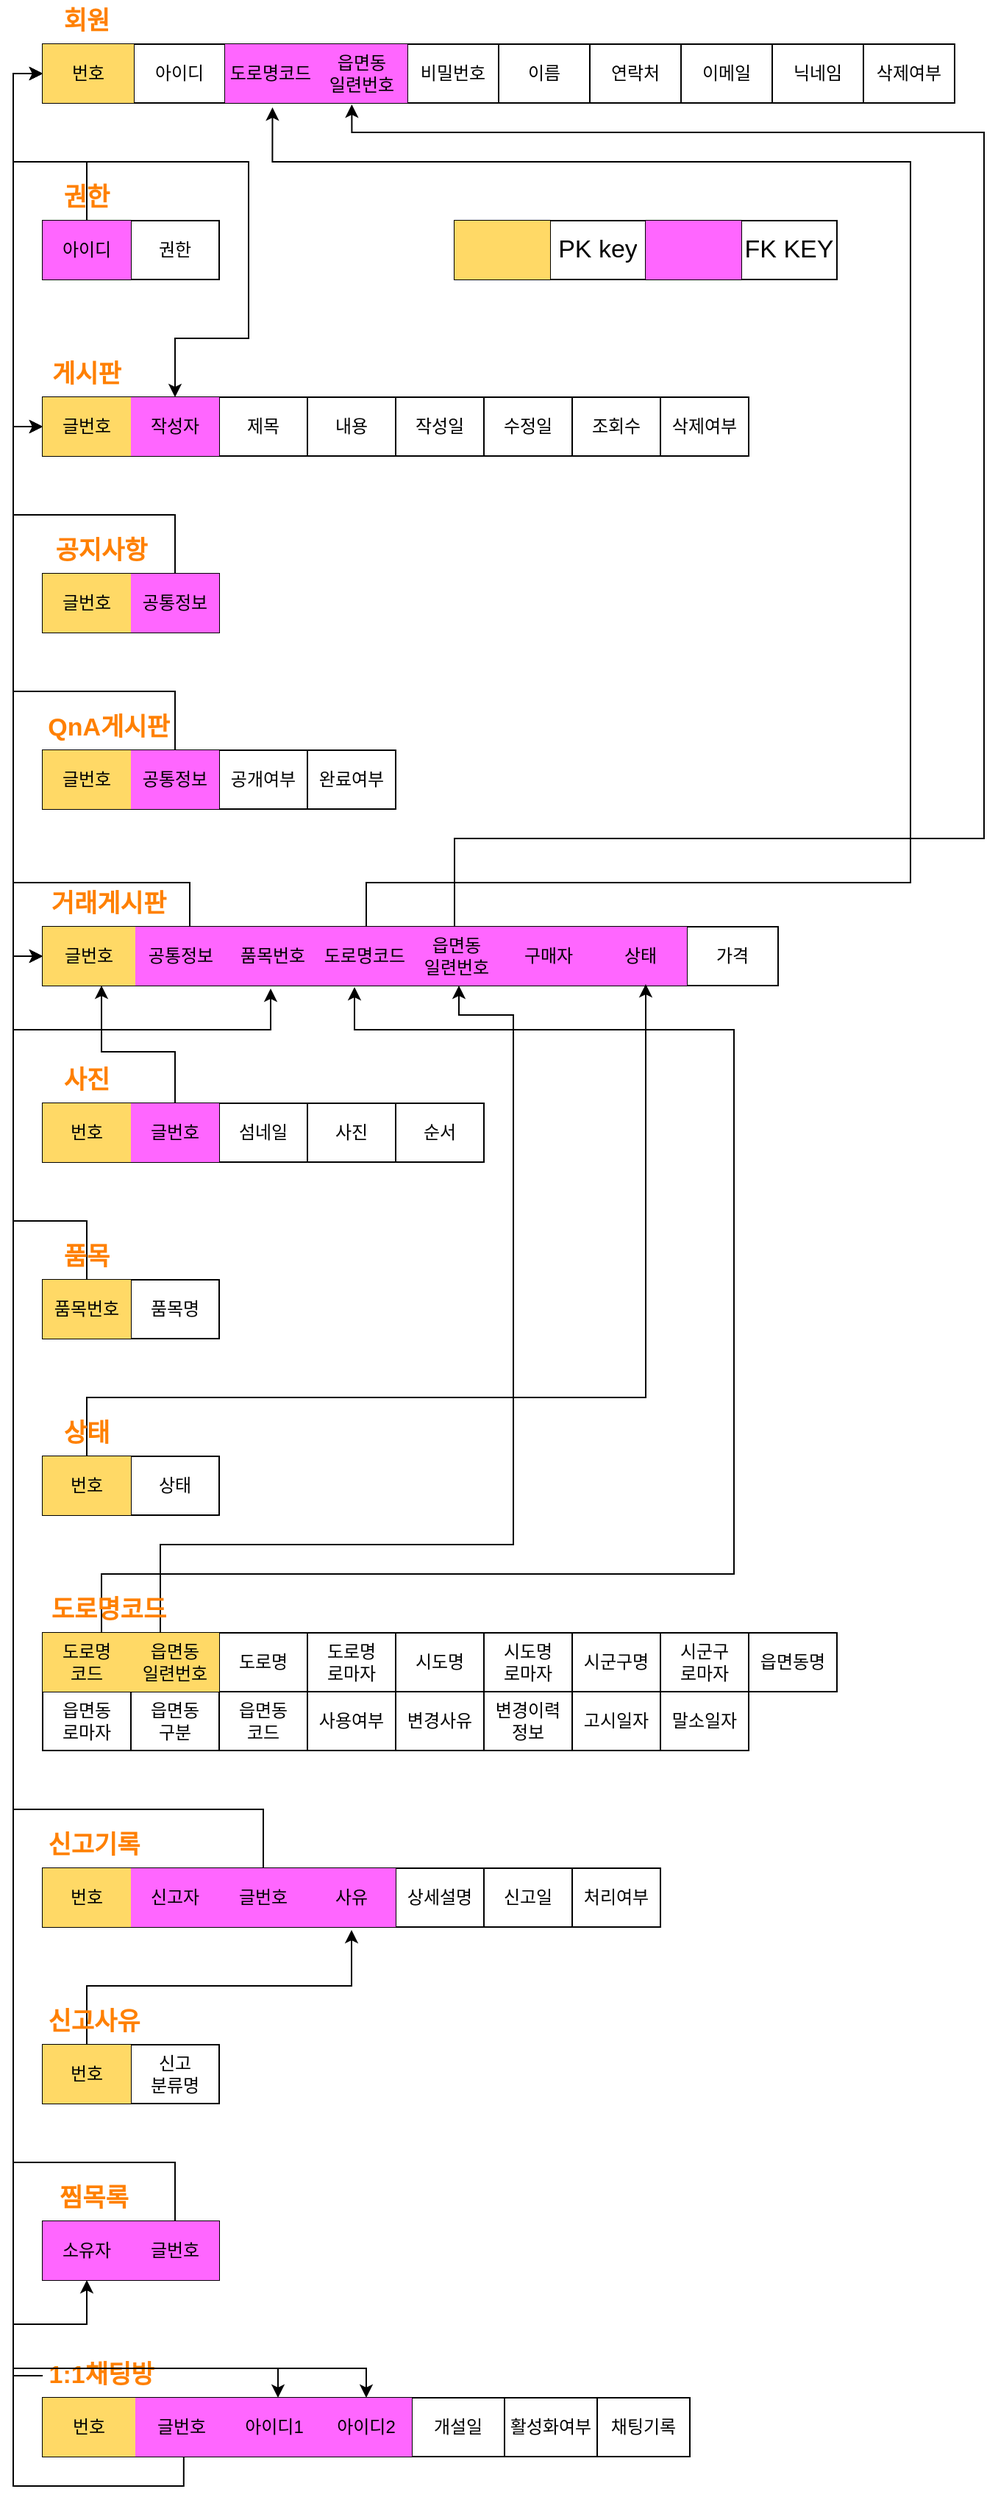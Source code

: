 <mxfile version="20.7.4" type="device"><diagram id="8NlY6VOjqMa86hX_8LT7" name="페이지-1"><mxGraphModel dx="881" dy="828" grid="1" gridSize="10" guides="1" tooltips="1" connect="1" arrows="1" fold="1" page="1" pageScale="1" pageWidth="827" pageHeight="583" math="0" shadow="0"><root><mxCell id="0"/><mxCell id="1" parent="0"/><mxCell id="DqOY3VDPWxFDm9bNqZno-1" value="" style="shape=table;startSize=0;container=1;collapsible=0;childLayout=tableLayout;" vertex="1" parent="1"><mxGeometry x="80" y="40" width="620" height="40" as="geometry"/></mxCell><mxCell id="DqOY3VDPWxFDm9bNqZno-2" value="" style="shape=tableRow;horizontal=0;startSize=0;swimlaneHead=0;swimlaneBody=0;top=0;left=0;bottom=0;right=0;collapsible=0;dropTarget=0;fillColor=none;points=[[0,0.5],[1,0.5]];portConstraint=eastwest;" vertex="1" parent="DqOY3VDPWxFDm9bNqZno-1"><mxGeometry width="620" height="40" as="geometry"/></mxCell><mxCell id="DqOY3VDPWxFDm9bNqZno-3" value="번호" style="shape=partialRectangle;html=1;whiteSpace=wrap;connectable=0;overflow=hidden;fillColor=#FFD966;top=0;left=0;bottom=0;right=0;pointerEvents=1;" vertex="1" parent="DqOY3VDPWxFDm9bNqZno-2"><mxGeometry width="62" height="40" as="geometry"><mxRectangle width="62" height="40" as="alternateBounds"/></mxGeometry></mxCell><mxCell id="DqOY3VDPWxFDm9bNqZno-4" value="아이디" style="shape=partialRectangle;html=1;whiteSpace=wrap;connectable=0;overflow=hidden;fillColor=none;top=0;left=0;bottom=0;right=0;pointerEvents=1;" vertex="1" parent="DqOY3VDPWxFDm9bNqZno-2"><mxGeometry x="62" width="62" height="40" as="geometry"><mxRectangle width="62" height="40" as="alternateBounds"/></mxGeometry></mxCell><mxCell id="DqOY3VDPWxFDm9bNqZno-5" value="도로명코드" style="shape=partialRectangle;html=1;whiteSpace=wrap;connectable=0;overflow=hidden;fillColor=#FF66FF;top=0;left=0;bottom=0;right=0;pointerEvents=1;" vertex="1" parent="DqOY3VDPWxFDm9bNqZno-2"><mxGeometry x="124" width="62" height="40" as="geometry"><mxRectangle width="62" height="40" as="alternateBounds"/></mxGeometry></mxCell><mxCell id="DqOY3VDPWxFDm9bNqZno-6" value="읍면동&lt;br&gt;일련번호" style="shape=partialRectangle;html=1;whiteSpace=wrap;connectable=0;overflow=hidden;fillColor=#FF66FF;top=0;left=0;bottom=0;right=0;pointerEvents=1;" vertex="1" parent="DqOY3VDPWxFDm9bNqZno-2"><mxGeometry x="186" width="62" height="40" as="geometry"><mxRectangle width="62" height="40" as="alternateBounds"/></mxGeometry></mxCell><mxCell id="DqOY3VDPWxFDm9bNqZno-7" value="비밀번호" style="shape=partialRectangle;html=1;whiteSpace=wrap;connectable=0;overflow=hidden;fillColor=none;top=0;left=0;bottom=0;right=0;pointerEvents=1;" vertex="1" parent="DqOY3VDPWxFDm9bNqZno-2"><mxGeometry x="248" width="62" height="40" as="geometry"><mxRectangle width="62" height="40" as="alternateBounds"/></mxGeometry></mxCell><mxCell id="DqOY3VDPWxFDm9bNqZno-8" value="이름" style="shape=partialRectangle;html=1;whiteSpace=wrap;connectable=0;overflow=hidden;fillColor=none;top=0;left=0;bottom=0;right=0;pointerEvents=1;" vertex="1" parent="DqOY3VDPWxFDm9bNqZno-2"><mxGeometry x="310" width="62" height="40" as="geometry"><mxRectangle width="62" height="40" as="alternateBounds"/></mxGeometry></mxCell><mxCell id="DqOY3VDPWxFDm9bNqZno-9" value="연락처" style="shape=partialRectangle;html=1;whiteSpace=wrap;connectable=0;overflow=hidden;fillColor=none;top=0;left=0;bottom=0;right=0;pointerEvents=1;" vertex="1" parent="DqOY3VDPWxFDm9bNqZno-2"><mxGeometry x="372" width="62" height="40" as="geometry"><mxRectangle width="62" height="40" as="alternateBounds"/></mxGeometry></mxCell><mxCell id="DqOY3VDPWxFDm9bNqZno-10" value="이메일" style="shape=partialRectangle;html=1;whiteSpace=wrap;connectable=0;overflow=hidden;fillColor=none;top=0;left=0;bottom=0;right=0;pointerEvents=1;" vertex="1" parent="DqOY3VDPWxFDm9bNqZno-2"><mxGeometry x="434" width="62" height="40" as="geometry"><mxRectangle width="62" height="40" as="alternateBounds"/></mxGeometry></mxCell><mxCell id="DqOY3VDPWxFDm9bNqZno-11" value="닉네임" style="shape=partialRectangle;html=1;whiteSpace=wrap;connectable=0;overflow=hidden;fillColor=none;top=0;left=0;bottom=0;right=0;pointerEvents=1;" vertex="1" parent="DqOY3VDPWxFDm9bNqZno-2"><mxGeometry x="496" width="62" height="40" as="geometry"><mxRectangle width="62" height="40" as="alternateBounds"/></mxGeometry></mxCell><mxCell id="DqOY3VDPWxFDm9bNqZno-12" value="삭제여부" style="shape=partialRectangle;html=1;whiteSpace=wrap;connectable=0;overflow=hidden;fillColor=none;top=0;left=0;bottom=0;right=0;pointerEvents=1;" vertex="1" parent="DqOY3VDPWxFDm9bNqZno-2"><mxGeometry x="558" width="62" height="40" as="geometry"><mxRectangle width="62" height="40" as="alternateBounds"/></mxGeometry></mxCell><mxCell id="DqOY3VDPWxFDm9bNqZno-125" style="edgeStyle=orthogonalEdgeStyle;rounded=0;orthogonalLoop=1;jettySize=auto;html=1;" edge="1" parent="1" source="DqOY3VDPWxFDm9bNqZno-13" target="DqOY3VDPWxFDm9bNqZno-2"><mxGeometry relative="1" as="geometry"><Array as="points"><mxPoint x="110" y="120"/><mxPoint x="60" y="120"/><mxPoint x="60" y="60"/></Array></mxGeometry></mxCell><mxCell id="DqOY3VDPWxFDm9bNqZno-13" value="" style="shape=table;startSize=0;container=1;collapsible=0;childLayout=tableLayout;" vertex="1" parent="1"><mxGeometry x="80" y="160" width="120" height="40" as="geometry"/></mxCell><mxCell id="DqOY3VDPWxFDm9bNqZno-14" value="" style="shape=tableRow;horizontal=0;startSize=0;swimlaneHead=0;swimlaneBody=0;top=0;left=0;bottom=0;right=0;collapsible=0;dropTarget=0;fillColor=none;points=[[0,0.5],[1,0.5]];portConstraint=eastwest;" vertex="1" parent="DqOY3VDPWxFDm9bNqZno-13"><mxGeometry width="120" height="40" as="geometry"/></mxCell><mxCell id="DqOY3VDPWxFDm9bNqZno-15" value="아이디" style="shape=partialRectangle;html=1;whiteSpace=wrap;connectable=0;overflow=hidden;fillColor=#FF66FF;top=0;left=0;bottom=0;right=0;pointerEvents=1;" vertex="1" parent="DqOY3VDPWxFDm9bNqZno-14"><mxGeometry width="60" height="40" as="geometry"><mxRectangle width="60" height="40" as="alternateBounds"/></mxGeometry></mxCell><mxCell id="DqOY3VDPWxFDm9bNqZno-16" value="권한" style="shape=partialRectangle;html=1;whiteSpace=wrap;connectable=0;overflow=hidden;fillColor=none;top=0;left=0;bottom=0;right=0;pointerEvents=1;" vertex="1" parent="DqOY3VDPWxFDm9bNqZno-14"><mxGeometry x="60" width="60" height="40" as="geometry"><mxRectangle width="60" height="40" as="alternateBounds"/></mxGeometry></mxCell><mxCell id="DqOY3VDPWxFDm9bNqZno-134" style="edgeStyle=orthogonalEdgeStyle;rounded=0;orthogonalLoop=1;jettySize=auto;html=1;endArrow=none;endFill=0;startArrow=classic;startFill=1;" edge="1" parent="1" source="DqOY3VDPWxFDm9bNqZno-17"><mxGeometry relative="1" as="geometry"><mxPoint x="110" y="120" as="targetPoint"/><Array as="points"><mxPoint x="170" y="240"/><mxPoint x="220" y="240"/><mxPoint x="220" y="120"/></Array></mxGeometry></mxCell><mxCell id="DqOY3VDPWxFDm9bNqZno-17" value="" style="shape=table;startSize=0;container=1;collapsible=0;childLayout=tableLayout;" vertex="1" parent="1"><mxGeometry x="80" y="280" width="480" height="40" as="geometry"/></mxCell><mxCell id="DqOY3VDPWxFDm9bNqZno-18" value="" style="shape=tableRow;horizontal=0;startSize=0;swimlaneHead=0;swimlaneBody=0;top=0;left=0;bottom=0;right=0;collapsible=0;dropTarget=0;fillColor=none;points=[[0,0.5],[1,0.5]];portConstraint=eastwest;" vertex="1" parent="DqOY3VDPWxFDm9bNqZno-17"><mxGeometry width="480" height="40" as="geometry"/></mxCell><mxCell id="DqOY3VDPWxFDm9bNqZno-19" value="글번호" style="shape=partialRectangle;html=1;whiteSpace=wrap;connectable=0;overflow=hidden;fillColor=#FFD966;top=0;left=0;bottom=0;right=0;pointerEvents=1;" vertex="1" parent="DqOY3VDPWxFDm9bNqZno-18"><mxGeometry width="60" height="40" as="geometry"><mxRectangle width="60" height="40" as="alternateBounds"/></mxGeometry></mxCell><mxCell id="DqOY3VDPWxFDm9bNqZno-20" value="작성자" style="shape=partialRectangle;html=1;whiteSpace=wrap;connectable=0;overflow=hidden;fillColor=#FF66FF;top=0;left=0;bottom=0;right=0;pointerEvents=1;" vertex="1" parent="DqOY3VDPWxFDm9bNqZno-18"><mxGeometry x="60" width="60" height="40" as="geometry"><mxRectangle width="60" height="40" as="alternateBounds"/></mxGeometry></mxCell><mxCell id="DqOY3VDPWxFDm9bNqZno-21" value="제목" style="shape=partialRectangle;html=1;whiteSpace=wrap;connectable=0;overflow=hidden;fillColor=none;top=0;left=0;bottom=0;right=0;pointerEvents=1;" vertex="1" parent="DqOY3VDPWxFDm9bNqZno-18"><mxGeometry x="120" width="60" height="40" as="geometry"><mxRectangle width="60" height="40" as="alternateBounds"/></mxGeometry></mxCell><mxCell id="DqOY3VDPWxFDm9bNqZno-22" value="내용" style="shape=partialRectangle;html=1;whiteSpace=wrap;connectable=0;overflow=hidden;fillColor=none;top=0;left=0;bottom=0;right=0;pointerEvents=1;" vertex="1" parent="DqOY3VDPWxFDm9bNqZno-18"><mxGeometry x="180" width="60" height="40" as="geometry"><mxRectangle width="60" height="40" as="alternateBounds"/></mxGeometry></mxCell><mxCell id="DqOY3VDPWxFDm9bNqZno-23" value="작성일" style="shape=partialRectangle;html=1;whiteSpace=wrap;connectable=0;overflow=hidden;fillColor=none;top=0;left=0;bottom=0;right=0;pointerEvents=1;" vertex="1" parent="DqOY3VDPWxFDm9bNqZno-18"><mxGeometry x="240" width="60" height="40" as="geometry"><mxRectangle width="60" height="40" as="alternateBounds"/></mxGeometry></mxCell><mxCell id="DqOY3VDPWxFDm9bNqZno-24" value="수정일" style="shape=partialRectangle;html=1;whiteSpace=wrap;connectable=0;overflow=hidden;fillColor=none;top=0;left=0;bottom=0;right=0;pointerEvents=1;" vertex="1" parent="DqOY3VDPWxFDm9bNqZno-18"><mxGeometry x="300" width="60" height="40" as="geometry"><mxRectangle width="60" height="40" as="alternateBounds"/></mxGeometry></mxCell><mxCell id="DqOY3VDPWxFDm9bNqZno-25" value="조회수" style="shape=partialRectangle;html=1;whiteSpace=wrap;connectable=0;overflow=hidden;fillColor=none;top=0;left=0;bottom=0;right=0;pointerEvents=1;" vertex="1" parent="DqOY3VDPWxFDm9bNqZno-18"><mxGeometry x="360" width="60" height="40" as="geometry"><mxRectangle width="60" height="40" as="alternateBounds"/></mxGeometry></mxCell><mxCell id="DqOY3VDPWxFDm9bNqZno-26" value="삭제여부" style="shape=partialRectangle;html=1;whiteSpace=wrap;connectable=0;overflow=hidden;fillColor=none;top=0;left=0;bottom=0;right=0;pointerEvents=1;" vertex="1" parent="DqOY3VDPWxFDm9bNqZno-18"><mxGeometry x="420" width="60" height="40" as="geometry"><mxRectangle width="60" height="40" as="alternateBounds"/></mxGeometry></mxCell><mxCell id="DqOY3VDPWxFDm9bNqZno-133" style="edgeStyle=orthogonalEdgeStyle;rounded=0;orthogonalLoop=1;jettySize=auto;html=1;entryX=0;entryY=0.5;entryDx=0;entryDy=0;" edge="1" parent="1" source="DqOY3VDPWxFDm9bNqZno-27" target="DqOY3VDPWxFDm9bNqZno-18"><mxGeometry relative="1" as="geometry"><Array as="points"><mxPoint x="170" y="360"/><mxPoint x="60" y="360"/><mxPoint x="60" y="300"/></Array></mxGeometry></mxCell><mxCell id="DqOY3VDPWxFDm9bNqZno-27" value="" style="shape=table;startSize=0;container=1;collapsible=0;childLayout=tableLayout;" vertex="1" parent="1"><mxGeometry x="80" y="400" width="120" height="40" as="geometry"/></mxCell><mxCell id="DqOY3VDPWxFDm9bNqZno-28" value="" style="shape=tableRow;horizontal=0;startSize=0;swimlaneHead=0;swimlaneBody=0;top=0;left=0;bottom=0;right=0;collapsible=0;dropTarget=0;fillColor=none;points=[[0,0.5],[1,0.5]];portConstraint=eastwest;" vertex="1" parent="DqOY3VDPWxFDm9bNqZno-27"><mxGeometry width="120" height="40" as="geometry"/></mxCell><mxCell id="DqOY3VDPWxFDm9bNqZno-29" value="글번호" style="shape=partialRectangle;html=1;whiteSpace=wrap;connectable=0;overflow=hidden;fillColor=#FFD966;top=0;left=0;bottom=0;right=0;pointerEvents=1;" vertex="1" parent="DqOY3VDPWxFDm9bNqZno-28"><mxGeometry width="60" height="40" as="geometry"><mxRectangle width="60" height="40" as="alternateBounds"/></mxGeometry></mxCell><mxCell id="DqOY3VDPWxFDm9bNqZno-30" value="공통정보" style="shape=partialRectangle;html=1;whiteSpace=wrap;connectable=0;overflow=hidden;fillColor=#FF66FF;top=0;left=0;bottom=0;right=0;pointerEvents=1;strokeColor=#FF66FF;" vertex="1" parent="DqOY3VDPWxFDm9bNqZno-28"><mxGeometry x="60" width="60" height="40" as="geometry"><mxRectangle width="60" height="40" as="alternateBounds"/></mxGeometry></mxCell><mxCell id="DqOY3VDPWxFDm9bNqZno-131" style="edgeStyle=orthogonalEdgeStyle;rounded=0;orthogonalLoop=1;jettySize=auto;html=1;" edge="1" parent="1" source="DqOY3VDPWxFDm9bNqZno-31" target="DqOY3VDPWxFDm9bNqZno-18"><mxGeometry relative="1" as="geometry"><Array as="points"><mxPoint x="170" y="480"/><mxPoint x="60" y="480"/><mxPoint x="60" y="300"/></Array></mxGeometry></mxCell><mxCell id="DqOY3VDPWxFDm9bNqZno-31" value="" style="shape=table;startSize=0;container=1;collapsible=0;childLayout=tableLayout;" vertex="1" parent="1"><mxGeometry x="80" y="520" width="240" height="40" as="geometry"/></mxCell><mxCell id="DqOY3VDPWxFDm9bNqZno-32" value="" style="shape=tableRow;horizontal=0;startSize=0;swimlaneHead=0;swimlaneBody=0;top=0;left=0;bottom=0;right=0;collapsible=0;dropTarget=0;fillColor=none;points=[[0,0.5],[1,0.5]];portConstraint=eastwest;" vertex="1" parent="DqOY3VDPWxFDm9bNqZno-31"><mxGeometry width="240" height="40" as="geometry"/></mxCell><mxCell id="DqOY3VDPWxFDm9bNqZno-33" value="글번호" style="shape=partialRectangle;html=1;whiteSpace=wrap;connectable=0;overflow=hidden;fillColor=#FFD966;top=0;left=0;bottom=0;right=0;pointerEvents=1;" vertex="1" parent="DqOY3VDPWxFDm9bNqZno-32"><mxGeometry width="60" height="40" as="geometry"><mxRectangle width="60" height="40" as="alternateBounds"/></mxGeometry></mxCell><mxCell id="DqOY3VDPWxFDm9bNqZno-34" value="공통정보" style="shape=partialRectangle;html=1;whiteSpace=wrap;connectable=0;overflow=hidden;fillColor=#FF66FF;top=0;left=0;bottom=0;right=0;pointerEvents=1;" vertex="1" parent="DqOY3VDPWxFDm9bNqZno-32"><mxGeometry x="60" width="60" height="40" as="geometry"><mxRectangle width="60" height="40" as="alternateBounds"/></mxGeometry></mxCell><mxCell id="DqOY3VDPWxFDm9bNqZno-35" value="공개여부" style="shape=partialRectangle;html=1;whiteSpace=wrap;connectable=0;overflow=hidden;fillColor=none;top=0;left=0;bottom=0;right=0;pointerEvents=1;" vertex="1" parent="DqOY3VDPWxFDm9bNqZno-32"><mxGeometry x="120" width="60" height="40" as="geometry"><mxRectangle width="60" height="40" as="alternateBounds"/></mxGeometry></mxCell><mxCell id="DqOY3VDPWxFDm9bNqZno-36" value="완료여부" style="shape=partialRectangle;html=1;whiteSpace=wrap;connectable=0;overflow=hidden;fillColor=none;top=0;left=0;bottom=0;right=0;pointerEvents=1;" vertex="1" parent="DqOY3VDPWxFDm9bNqZno-32"><mxGeometry x="180" width="60" height="40" as="geometry"><mxRectangle width="60" height="40" as="alternateBounds"/></mxGeometry></mxCell><mxCell id="DqOY3VDPWxFDm9bNqZno-128" style="edgeStyle=orthogonalEdgeStyle;rounded=0;orthogonalLoop=1;jettySize=auto;html=1;entryX=0.252;entryY=1.075;entryDx=0;entryDy=0;entryPerimeter=0;" edge="1" parent="1" source="DqOY3VDPWxFDm9bNqZno-37" target="DqOY3VDPWxFDm9bNqZno-2"><mxGeometry relative="1" as="geometry"><mxPoint x="240" y="120" as="targetPoint"/><Array as="points"><mxPoint x="300" y="610"/><mxPoint x="670" y="610"/><mxPoint x="670" y="120"/><mxPoint x="236" y="120"/></Array></mxGeometry></mxCell><mxCell id="DqOY3VDPWxFDm9bNqZno-129" style="edgeStyle=orthogonalEdgeStyle;rounded=0;orthogonalLoop=1;jettySize=auto;html=1;entryX=0.339;entryY=1.025;entryDx=0;entryDy=0;entryPerimeter=0;" edge="1" parent="1" source="DqOY3VDPWxFDm9bNqZno-37" target="DqOY3VDPWxFDm9bNqZno-2"><mxGeometry relative="1" as="geometry"><mxPoint x="290" y="100" as="targetPoint"/><Array as="points"><mxPoint x="360" y="580"/><mxPoint x="720" y="580"/><mxPoint x="720" y="100"/><mxPoint x="290" y="100"/></Array></mxGeometry></mxCell><mxCell id="DqOY3VDPWxFDm9bNqZno-130" style="edgeStyle=orthogonalEdgeStyle;rounded=0;orthogonalLoop=1;jettySize=auto;html=1;entryX=0;entryY=0.5;entryDx=0;entryDy=0;" edge="1" parent="1" source="DqOY3VDPWxFDm9bNqZno-37" target="DqOY3VDPWxFDm9bNqZno-18"><mxGeometry relative="1" as="geometry"><Array as="points"><mxPoint x="180" y="610"/><mxPoint x="60" y="610"/><mxPoint x="60" y="300"/></Array></mxGeometry></mxCell><mxCell id="DqOY3VDPWxFDm9bNqZno-37" value="" style="shape=table;startSize=0;container=1;collapsible=0;childLayout=tableLayout;" vertex="1" parent="1"><mxGeometry x="80" y="640" width="500" height="40" as="geometry"/></mxCell><mxCell id="DqOY3VDPWxFDm9bNqZno-38" value="" style="shape=tableRow;horizontal=0;startSize=0;swimlaneHead=0;swimlaneBody=0;top=0;left=0;bottom=0;right=0;collapsible=0;dropTarget=0;fillColor=none;points=[[0,0.5],[1,0.5]];portConstraint=eastwest;" vertex="1" parent="DqOY3VDPWxFDm9bNqZno-37"><mxGeometry width="500" height="40" as="geometry"/></mxCell><mxCell id="DqOY3VDPWxFDm9bNqZno-39" value="글번호" style="shape=partialRectangle;html=1;whiteSpace=wrap;connectable=0;overflow=hidden;fillColor=#FFD966;top=0;left=0;bottom=0;right=0;pointerEvents=1;" vertex="1" parent="DqOY3VDPWxFDm9bNqZno-38"><mxGeometry width="63" height="40" as="geometry"><mxRectangle width="63" height="40" as="alternateBounds"/></mxGeometry></mxCell><mxCell id="DqOY3VDPWxFDm9bNqZno-40" value="공통정보" style="shape=partialRectangle;html=1;whiteSpace=wrap;connectable=0;overflow=hidden;fillColor=#FF66FF;top=0;left=0;bottom=0;right=0;pointerEvents=1;" vertex="1" parent="DqOY3VDPWxFDm9bNqZno-38"><mxGeometry x="63" width="62" height="40" as="geometry"><mxRectangle width="62" height="40" as="alternateBounds"/></mxGeometry></mxCell><mxCell id="DqOY3VDPWxFDm9bNqZno-41" value="품목번호" style="shape=partialRectangle;html=1;whiteSpace=wrap;connectable=0;overflow=hidden;fillColor=#FF66FF;top=0;left=0;bottom=0;right=0;pointerEvents=1;" vertex="1" parent="DqOY3VDPWxFDm9bNqZno-38"><mxGeometry x="125" width="63" height="40" as="geometry"><mxRectangle width="63" height="40" as="alternateBounds"/></mxGeometry></mxCell><mxCell id="DqOY3VDPWxFDm9bNqZno-42" value="도로명코드" style="shape=partialRectangle;html=1;whiteSpace=wrap;connectable=0;overflow=hidden;fillColor=#FF66FF;top=0;left=0;bottom=0;right=0;pointerEvents=1;" vertex="1" parent="DqOY3VDPWxFDm9bNqZno-38"><mxGeometry x="188" width="62" height="40" as="geometry"><mxRectangle width="62" height="40" as="alternateBounds"/></mxGeometry></mxCell><mxCell id="DqOY3VDPWxFDm9bNqZno-43" value="읍면동&lt;br&gt;일련번호" style="shape=partialRectangle;html=1;whiteSpace=wrap;connectable=0;overflow=hidden;fillColor=#FF66FF;top=0;left=0;bottom=0;right=0;pointerEvents=1;" vertex="1" parent="DqOY3VDPWxFDm9bNqZno-38"><mxGeometry x="250" width="63" height="40" as="geometry"><mxRectangle width="63" height="40" as="alternateBounds"/></mxGeometry></mxCell><mxCell id="DqOY3VDPWxFDm9bNqZno-44" value="구매자" style="shape=partialRectangle;html=1;whiteSpace=wrap;connectable=0;overflow=hidden;fillColor=#FF66FF;top=0;left=0;bottom=0;right=0;pointerEvents=1;" vertex="1" parent="DqOY3VDPWxFDm9bNqZno-38"><mxGeometry x="313" width="62" height="40" as="geometry"><mxRectangle width="62" height="40" as="alternateBounds"/></mxGeometry></mxCell><mxCell id="DqOY3VDPWxFDm9bNqZno-45" value="상태" style="shape=partialRectangle;html=1;whiteSpace=wrap;connectable=0;overflow=hidden;fillColor=#FF66FF;top=0;left=0;bottom=0;right=0;pointerEvents=1;" vertex="1" parent="DqOY3VDPWxFDm9bNqZno-38"><mxGeometry x="375" width="63" height="40" as="geometry"><mxRectangle width="63" height="40" as="alternateBounds"/></mxGeometry></mxCell><mxCell id="DqOY3VDPWxFDm9bNqZno-46" value="가격" style="shape=partialRectangle;html=1;whiteSpace=wrap;connectable=0;overflow=hidden;fillColor=none;top=0;left=0;bottom=0;right=0;pointerEvents=1;" vertex="1" parent="DqOY3VDPWxFDm9bNqZno-38"><mxGeometry x="438" width="62" height="40" as="geometry"><mxRectangle width="62" height="40" as="alternateBounds"/></mxGeometry></mxCell><mxCell id="DqOY3VDPWxFDm9bNqZno-135" style="edgeStyle=orthogonalEdgeStyle;rounded=0;orthogonalLoop=1;jettySize=auto;html=1;startArrow=none;startFill=0;endArrow=classic;endFill=1;" edge="1" parent="1" source="DqOY3VDPWxFDm9bNqZno-47" target="DqOY3VDPWxFDm9bNqZno-38"><mxGeometry relative="1" as="geometry"><mxPoint x="120" y="690" as="targetPoint"/><Array as="points"><mxPoint x="170" y="725"/><mxPoint x="120" y="725"/></Array></mxGeometry></mxCell><mxCell id="DqOY3VDPWxFDm9bNqZno-47" value="" style="shape=table;startSize=0;container=1;collapsible=0;childLayout=tableLayout;" vertex="1" parent="1"><mxGeometry x="80" y="760" width="300" height="40" as="geometry"/></mxCell><mxCell id="DqOY3VDPWxFDm9bNqZno-48" value="" style="shape=tableRow;horizontal=0;startSize=0;swimlaneHead=0;swimlaneBody=0;top=0;left=0;bottom=0;right=0;collapsible=0;dropTarget=0;fillColor=none;points=[[0,0.5],[1,0.5]];portConstraint=eastwest;" vertex="1" parent="DqOY3VDPWxFDm9bNqZno-47"><mxGeometry width="300" height="40" as="geometry"/></mxCell><mxCell id="DqOY3VDPWxFDm9bNqZno-49" value="번호" style="shape=partialRectangle;html=1;whiteSpace=wrap;connectable=0;overflow=hidden;fillColor=#FFD966;top=0;left=0;bottom=0;right=0;pointerEvents=1;" vertex="1" parent="DqOY3VDPWxFDm9bNqZno-48"><mxGeometry width="60" height="40" as="geometry"><mxRectangle width="60" height="40" as="alternateBounds"/></mxGeometry></mxCell><mxCell id="DqOY3VDPWxFDm9bNqZno-50" value="글번호" style="shape=partialRectangle;html=1;whiteSpace=wrap;connectable=0;overflow=hidden;fillColor=#FF66FF;top=0;left=0;bottom=0;right=0;pointerEvents=1;" vertex="1" parent="DqOY3VDPWxFDm9bNqZno-48"><mxGeometry x="60" width="60" height="40" as="geometry"><mxRectangle width="60" height="40" as="alternateBounds"/></mxGeometry></mxCell><mxCell id="DqOY3VDPWxFDm9bNqZno-51" value="섬네일" style="shape=partialRectangle;html=1;whiteSpace=wrap;connectable=0;overflow=hidden;fillColor=none;top=0;left=0;bottom=0;right=0;pointerEvents=1;" vertex="1" parent="DqOY3VDPWxFDm9bNqZno-48"><mxGeometry x="120" width="60" height="40" as="geometry"><mxRectangle width="60" height="40" as="alternateBounds"/></mxGeometry></mxCell><mxCell id="DqOY3VDPWxFDm9bNqZno-52" value="사진" style="shape=partialRectangle;html=1;whiteSpace=wrap;connectable=0;overflow=hidden;fillColor=none;top=0;left=0;bottom=0;right=0;pointerEvents=1;" vertex="1" parent="DqOY3VDPWxFDm9bNqZno-48"><mxGeometry x="180" width="60" height="40" as="geometry"><mxRectangle width="60" height="40" as="alternateBounds"/></mxGeometry></mxCell><mxCell id="DqOY3VDPWxFDm9bNqZno-53" value="순서" style="shape=partialRectangle;html=1;whiteSpace=wrap;connectable=0;overflow=hidden;fillColor=none;top=0;left=0;bottom=0;right=0;pointerEvents=1;" vertex="1" parent="DqOY3VDPWxFDm9bNqZno-48"><mxGeometry x="240" width="60" height="40" as="geometry"><mxRectangle width="60" height="40" as="alternateBounds"/></mxGeometry></mxCell><mxCell id="DqOY3VDPWxFDm9bNqZno-136" style="edgeStyle=orthogonalEdgeStyle;rounded=0;orthogonalLoop=1;jettySize=auto;html=1;entryX=0.31;entryY=1.05;entryDx=0;entryDy=0;entryPerimeter=0;startArrow=none;startFill=0;endArrow=classic;endFill=1;" edge="1" parent="1" source="DqOY3VDPWxFDm9bNqZno-54" target="DqOY3VDPWxFDm9bNqZno-38"><mxGeometry relative="1" as="geometry"><Array as="points"><mxPoint x="110" y="840"/><mxPoint x="60" y="840"/><mxPoint x="60" y="710"/><mxPoint x="235" y="710"/></Array></mxGeometry></mxCell><mxCell id="DqOY3VDPWxFDm9bNqZno-54" value="" style="shape=table;startSize=0;container=1;collapsible=0;childLayout=tableLayout;" vertex="1" parent="1"><mxGeometry x="80" y="880" width="120" height="40" as="geometry"/></mxCell><mxCell id="DqOY3VDPWxFDm9bNqZno-55" value="" style="shape=tableRow;horizontal=0;startSize=0;swimlaneHead=0;swimlaneBody=0;top=0;left=0;bottom=0;right=0;collapsible=0;dropTarget=0;fillColor=none;points=[[0,0.5],[1,0.5]];portConstraint=eastwest;" vertex="1" parent="DqOY3VDPWxFDm9bNqZno-54"><mxGeometry width="120" height="40" as="geometry"/></mxCell><mxCell id="DqOY3VDPWxFDm9bNqZno-56" value="품목번호" style="shape=partialRectangle;html=1;whiteSpace=wrap;connectable=0;overflow=hidden;fillColor=#FFD966;top=0;left=0;bottom=0;right=0;pointerEvents=1;" vertex="1" parent="DqOY3VDPWxFDm9bNqZno-55"><mxGeometry width="60" height="40" as="geometry"><mxRectangle width="60" height="40" as="alternateBounds"/></mxGeometry></mxCell><mxCell id="DqOY3VDPWxFDm9bNqZno-57" value="품목명" style="shape=partialRectangle;html=1;whiteSpace=wrap;connectable=0;overflow=hidden;fillColor=none;top=0;left=0;bottom=0;right=0;pointerEvents=1;" vertex="1" parent="DqOY3VDPWxFDm9bNqZno-55"><mxGeometry x="60" width="60" height="40" as="geometry"><mxRectangle width="60" height="40" as="alternateBounds"/></mxGeometry></mxCell><mxCell id="DqOY3VDPWxFDm9bNqZno-137" style="edgeStyle=orthogonalEdgeStyle;rounded=0;orthogonalLoop=1;jettySize=auto;html=1;startArrow=none;startFill=0;endArrow=classic;endFill=1;entryX=0.82;entryY=0.975;entryDx=0;entryDy=0;entryPerimeter=0;" edge="1" parent="1" source="DqOY3VDPWxFDm9bNqZno-58" target="DqOY3VDPWxFDm9bNqZno-38"><mxGeometry relative="1" as="geometry"><mxPoint x="490" y="690" as="targetPoint"/><Array as="points"><mxPoint x="110" y="960"/><mxPoint x="490" y="960"/></Array></mxGeometry></mxCell><mxCell id="DqOY3VDPWxFDm9bNqZno-58" value="" style="shape=table;startSize=0;container=1;collapsible=0;childLayout=tableLayout;" vertex="1" parent="1"><mxGeometry x="80" y="1000" width="120" height="40" as="geometry"/></mxCell><mxCell id="DqOY3VDPWxFDm9bNqZno-59" value="" style="shape=tableRow;horizontal=0;startSize=0;swimlaneHead=0;swimlaneBody=0;top=0;left=0;bottom=0;right=0;collapsible=0;dropTarget=0;fillColor=none;points=[[0,0.5],[1,0.5]];portConstraint=eastwest;" vertex="1" parent="DqOY3VDPWxFDm9bNqZno-58"><mxGeometry width="120" height="40" as="geometry"/></mxCell><mxCell id="DqOY3VDPWxFDm9bNqZno-60" value="번호" style="shape=partialRectangle;html=1;whiteSpace=wrap;connectable=0;overflow=hidden;fillColor=#FFD966;top=0;left=0;bottom=0;right=0;pointerEvents=1;" vertex="1" parent="DqOY3VDPWxFDm9bNqZno-59"><mxGeometry width="60" height="40" as="geometry"><mxRectangle width="60" height="40" as="alternateBounds"/></mxGeometry></mxCell><mxCell id="DqOY3VDPWxFDm9bNqZno-61" value="상태" style="shape=partialRectangle;html=1;whiteSpace=wrap;connectable=0;overflow=hidden;fillColor=none;top=0;left=0;bottom=0;right=0;pointerEvents=1;" vertex="1" parent="DqOY3VDPWxFDm9bNqZno-59"><mxGeometry x="60" width="60" height="40" as="geometry"><mxRectangle width="60" height="40" as="alternateBounds"/></mxGeometry></mxCell><mxCell id="DqOY3VDPWxFDm9bNqZno-138" style="edgeStyle=orthogonalEdgeStyle;rounded=0;orthogonalLoop=1;jettySize=auto;html=1;startArrow=none;startFill=0;endArrow=classic;endFill=1;entryX=0.424;entryY=1.025;entryDx=0;entryDy=0;entryPerimeter=0;" edge="1" parent="1" source="DqOY3VDPWxFDm9bNqZno-62" target="DqOY3VDPWxFDm9bNqZno-38"><mxGeometry relative="1" as="geometry"><mxPoint x="550" y="690" as="targetPoint"/><Array as="points"><mxPoint x="120" y="1080"/><mxPoint x="550" y="1080"/><mxPoint x="550" y="710"/><mxPoint x="292" y="710"/></Array></mxGeometry></mxCell><mxCell id="DqOY3VDPWxFDm9bNqZno-139" style="edgeStyle=orthogonalEdgeStyle;rounded=0;orthogonalLoop=1;jettySize=auto;html=1;entryX=0.566;entryY=1;entryDx=0;entryDy=0;entryPerimeter=0;startArrow=none;startFill=0;endArrow=classic;endFill=1;" edge="1" parent="1" source="DqOY3VDPWxFDm9bNqZno-62" target="DqOY3VDPWxFDm9bNqZno-38"><mxGeometry relative="1" as="geometry"><Array as="points"><mxPoint x="160" y="1060"/><mxPoint x="400" y="1060"/><mxPoint x="400" y="700"/><mxPoint x="363" y="700"/></Array></mxGeometry></mxCell><mxCell id="DqOY3VDPWxFDm9bNqZno-62" value="" style="shape=table;startSize=0;container=1;collapsible=0;childLayout=tableLayout;" vertex="1" parent="1"><mxGeometry x="80" y="1120" width="480" height="80" as="geometry"/></mxCell><mxCell id="DqOY3VDPWxFDm9bNqZno-83" style="shape=tableRow;horizontal=0;startSize=0;swimlaneHead=0;swimlaneBody=0;top=0;left=0;bottom=0;right=0;collapsible=0;dropTarget=0;fillColor=none;points=[[0,0.5],[1,0.5]];portConstraint=eastwest;" vertex="1" parent="DqOY3VDPWxFDm9bNqZno-62"><mxGeometry width="480" height="40" as="geometry"/></mxCell><mxCell id="DqOY3VDPWxFDm9bNqZno-84" value="도로명&lt;br&gt;코드" style="shape=partialRectangle;html=1;whiteSpace=wrap;connectable=0;overflow=hidden;fillColor=#FFD966;top=0;left=0;bottom=0;right=0;pointerEvents=1;" vertex="1" parent="DqOY3VDPWxFDm9bNqZno-83"><mxGeometry width="60" height="40" as="geometry"><mxRectangle width="60" height="40" as="alternateBounds"/></mxGeometry></mxCell><mxCell id="DqOY3VDPWxFDm9bNqZno-85" value="읍면동&lt;br&gt;일련번호" style="shape=partialRectangle;html=1;whiteSpace=wrap;connectable=0;overflow=hidden;fillColor=#FFD966;top=0;left=0;bottom=0;right=0;pointerEvents=1;" vertex="1" parent="DqOY3VDPWxFDm9bNqZno-83"><mxGeometry x="60" width="60" height="40" as="geometry"><mxRectangle width="60" height="40" as="alternateBounds"/></mxGeometry></mxCell><mxCell id="DqOY3VDPWxFDm9bNqZno-86" value="도로명" style="shape=partialRectangle;html=1;whiteSpace=wrap;connectable=0;overflow=hidden;fillColor=none;top=0;left=0;bottom=0;right=0;pointerEvents=1;" vertex="1" parent="DqOY3VDPWxFDm9bNqZno-83"><mxGeometry x="120" width="60" height="40" as="geometry"><mxRectangle width="60" height="40" as="alternateBounds"/></mxGeometry></mxCell><mxCell id="DqOY3VDPWxFDm9bNqZno-87" value="도로명&lt;br&gt;로마자" style="shape=partialRectangle;html=1;whiteSpace=wrap;connectable=0;overflow=hidden;fillColor=none;top=0;left=0;bottom=0;right=0;pointerEvents=1;" vertex="1" parent="DqOY3VDPWxFDm9bNqZno-83"><mxGeometry x="180" width="60" height="40" as="geometry"><mxRectangle width="60" height="40" as="alternateBounds"/></mxGeometry></mxCell><mxCell id="DqOY3VDPWxFDm9bNqZno-88" value="시도명" style="shape=partialRectangle;html=1;whiteSpace=wrap;connectable=0;overflow=hidden;fillColor=none;top=0;left=0;bottom=0;right=0;pointerEvents=1;" vertex="1" parent="DqOY3VDPWxFDm9bNqZno-83"><mxGeometry x="240" width="60" height="40" as="geometry"><mxRectangle width="60" height="40" as="alternateBounds"/></mxGeometry></mxCell><mxCell id="DqOY3VDPWxFDm9bNqZno-89" value="시도명&lt;br&gt;로마자" style="shape=partialRectangle;html=1;whiteSpace=wrap;connectable=0;overflow=hidden;fillColor=none;top=0;left=0;bottom=0;right=0;pointerEvents=1;" vertex="1" parent="DqOY3VDPWxFDm9bNqZno-83"><mxGeometry x="300" width="60" height="40" as="geometry"><mxRectangle width="60" height="40" as="alternateBounds"/></mxGeometry></mxCell><mxCell id="DqOY3VDPWxFDm9bNqZno-90" value="시군구명" style="shape=partialRectangle;html=1;whiteSpace=wrap;connectable=0;overflow=hidden;fillColor=none;top=0;left=0;bottom=0;right=0;pointerEvents=1;" vertex="1" parent="DqOY3VDPWxFDm9bNqZno-83"><mxGeometry x="360" width="60" height="40" as="geometry"><mxRectangle width="60" height="40" as="alternateBounds"/></mxGeometry></mxCell><mxCell id="DqOY3VDPWxFDm9bNqZno-91" value="시군구&lt;br&gt;로마자" style="shape=partialRectangle;html=1;whiteSpace=wrap;connectable=0;overflow=hidden;fillColor=none;top=0;left=0;bottom=0;right=0;pointerEvents=1;" vertex="1" parent="DqOY3VDPWxFDm9bNqZno-83"><mxGeometry x="420" width="60" height="40" as="geometry"><mxRectangle width="60" height="40" as="alternateBounds"/></mxGeometry></mxCell><mxCell id="DqOY3VDPWxFDm9bNqZno-63" value="" style="shape=tableRow;horizontal=0;startSize=0;swimlaneHead=0;swimlaneBody=0;top=0;left=0;bottom=0;right=0;collapsible=0;dropTarget=0;fillColor=none;points=[[0,0.5],[1,0.5]];portConstraint=eastwest;" vertex="1" parent="DqOY3VDPWxFDm9bNqZno-62"><mxGeometry y="40" width="480" height="40" as="geometry"/></mxCell><mxCell id="DqOY3VDPWxFDm9bNqZno-64" value="읍면동&lt;br&gt;로마자" style="shape=partialRectangle;html=1;whiteSpace=wrap;connectable=0;overflow=hidden;fillColor=none;top=0;left=0;bottom=0;right=0;pointerEvents=1;" vertex="1" parent="DqOY3VDPWxFDm9bNqZno-63"><mxGeometry width="60" height="40" as="geometry"><mxRectangle width="60" height="40" as="alternateBounds"/></mxGeometry></mxCell><mxCell id="DqOY3VDPWxFDm9bNqZno-65" value="읍면동&lt;br&gt;구분" style="shape=partialRectangle;html=1;whiteSpace=wrap;connectable=0;overflow=hidden;fillColor=none;top=0;left=0;bottom=0;right=0;pointerEvents=1;" vertex="1" parent="DqOY3VDPWxFDm9bNqZno-63"><mxGeometry x="60" width="60" height="40" as="geometry"><mxRectangle width="60" height="40" as="alternateBounds"/></mxGeometry></mxCell><mxCell id="DqOY3VDPWxFDm9bNqZno-66" value="읍면동&lt;br&gt;코드" style="shape=partialRectangle;html=1;whiteSpace=wrap;connectable=0;overflow=hidden;fillColor=none;top=0;left=0;bottom=0;right=0;pointerEvents=1;" vertex="1" parent="DqOY3VDPWxFDm9bNqZno-63"><mxGeometry x="120" width="60" height="40" as="geometry"><mxRectangle width="60" height="40" as="alternateBounds"/></mxGeometry></mxCell><mxCell id="DqOY3VDPWxFDm9bNqZno-67" value="사용여부" style="shape=partialRectangle;html=1;whiteSpace=wrap;connectable=0;overflow=hidden;fillColor=none;top=0;left=0;bottom=0;right=0;pointerEvents=1;" vertex="1" parent="DqOY3VDPWxFDm9bNqZno-63"><mxGeometry x="180" width="60" height="40" as="geometry"><mxRectangle width="60" height="40" as="alternateBounds"/></mxGeometry></mxCell><mxCell id="DqOY3VDPWxFDm9bNqZno-68" value="변경사유" style="shape=partialRectangle;html=1;whiteSpace=wrap;connectable=0;overflow=hidden;fillColor=none;top=0;left=0;bottom=0;right=0;pointerEvents=1;" vertex="1" parent="DqOY3VDPWxFDm9bNqZno-63"><mxGeometry x="240" width="60" height="40" as="geometry"><mxRectangle width="60" height="40" as="alternateBounds"/></mxGeometry></mxCell><mxCell id="DqOY3VDPWxFDm9bNqZno-69" value="변경이력&lt;br&gt;정보" style="shape=partialRectangle;html=1;whiteSpace=wrap;connectable=0;overflow=hidden;fillColor=none;top=0;left=0;bottom=0;right=0;pointerEvents=1;" vertex="1" parent="DqOY3VDPWxFDm9bNqZno-63"><mxGeometry x="300" width="60" height="40" as="geometry"><mxRectangle width="60" height="40" as="alternateBounds"/></mxGeometry></mxCell><mxCell id="DqOY3VDPWxFDm9bNqZno-70" value="고시일자" style="shape=partialRectangle;html=1;whiteSpace=wrap;connectable=0;overflow=hidden;fillColor=none;top=0;left=0;bottom=0;right=0;pointerEvents=1;" vertex="1" parent="DqOY3VDPWxFDm9bNqZno-63"><mxGeometry x="360" width="60" height="40" as="geometry"><mxRectangle width="60" height="40" as="alternateBounds"/></mxGeometry></mxCell><mxCell id="DqOY3VDPWxFDm9bNqZno-71" value="말소일자" style="shape=partialRectangle;html=1;whiteSpace=wrap;connectable=0;overflow=hidden;fillColor=none;top=0;left=0;bottom=0;right=0;pointerEvents=1;" vertex="1" parent="DqOY3VDPWxFDm9bNqZno-63"><mxGeometry x="420" width="60" height="40" as="geometry"><mxRectangle width="60" height="40" as="alternateBounds"/></mxGeometry></mxCell><mxCell id="DqOY3VDPWxFDm9bNqZno-95" value="" style="shape=partialRectangle;html=1;whiteSpace=wrap;connectable=0;overflow=hidden;fillColor=none;top=0;left=0;bottom=0;right=0;pointerEvents=1;" vertex="1" parent="1"><mxGeometry x="390" y="880" width="60" height="40" as="geometry"><mxRectangle width="60" height="40" as="alternateBounds"/></mxGeometry></mxCell><mxCell id="DqOY3VDPWxFDm9bNqZno-96" value="" style="shape=table;startSize=0;container=1;collapsible=0;childLayout=tableLayout;" vertex="1" parent="1"><mxGeometry x="560" y="1120" width="60" height="40" as="geometry"/></mxCell><mxCell id="DqOY3VDPWxFDm9bNqZno-97" value="" style="shape=tableRow;horizontal=0;startSize=0;swimlaneHead=0;swimlaneBody=0;top=0;left=0;bottom=0;right=0;collapsible=0;dropTarget=0;fillColor=none;points=[[0,0.5],[1,0.5]];portConstraint=eastwest;" vertex="1" parent="DqOY3VDPWxFDm9bNqZno-96"><mxGeometry width="60" height="40" as="geometry"/></mxCell><mxCell id="DqOY3VDPWxFDm9bNqZno-98" value="읍면동명" style="shape=partialRectangle;html=1;whiteSpace=wrap;connectable=0;overflow=hidden;fillColor=none;top=0;left=0;bottom=0;right=0;pointerEvents=1;" vertex="1" parent="DqOY3VDPWxFDm9bNqZno-97"><mxGeometry width="60" height="40" as="geometry"><mxRectangle width="60" height="40" as="alternateBounds"/></mxGeometry></mxCell><mxCell id="DqOY3VDPWxFDm9bNqZno-140" style="edgeStyle=orthogonalEdgeStyle;rounded=0;orthogonalLoop=1;jettySize=auto;html=1;entryX=0;entryY=0.5;entryDx=0;entryDy=0;startArrow=none;startFill=0;endArrow=classic;endFill=1;" edge="1" parent="1" source="DqOY3VDPWxFDm9bNqZno-99" target="DqOY3VDPWxFDm9bNqZno-38"><mxGeometry relative="1" as="geometry"><Array as="points"><mxPoint x="230" y="1240"/><mxPoint x="60" y="1240"/><mxPoint x="60" y="660"/></Array></mxGeometry></mxCell><mxCell id="DqOY3VDPWxFDm9bNqZno-99" value="" style="shape=table;startSize=0;container=1;collapsible=0;childLayout=tableLayout;" vertex="1" parent="1"><mxGeometry x="80" y="1280" width="420" height="40" as="geometry"/></mxCell><mxCell id="DqOY3VDPWxFDm9bNqZno-100" value="" style="shape=tableRow;horizontal=0;startSize=0;swimlaneHead=0;swimlaneBody=0;top=0;left=0;bottom=0;right=0;collapsible=0;dropTarget=0;fillColor=none;points=[[0,0.5],[1,0.5]];portConstraint=eastwest;" vertex="1" parent="DqOY3VDPWxFDm9bNqZno-99"><mxGeometry width="420" height="40" as="geometry"/></mxCell><mxCell id="DqOY3VDPWxFDm9bNqZno-101" value="번호" style="shape=partialRectangle;html=1;whiteSpace=wrap;connectable=0;overflow=hidden;fillColor=#FFD966;top=0;left=0;bottom=0;right=0;pointerEvents=1;" vertex="1" parent="DqOY3VDPWxFDm9bNqZno-100"><mxGeometry width="60" height="40" as="geometry"><mxRectangle width="60" height="40" as="alternateBounds"/></mxGeometry></mxCell><mxCell id="DqOY3VDPWxFDm9bNqZno-102" value="신고자" style="shape=partialRectangle;html=1;whiteSpace=wrap;connectable=0;overflow=hidden;fillColor=#FF66FF;top=0;left=0;bottom=0;right=0;pointerEvents=1;" vertex="1" parent="DqOY3VDPWxFDm9bNqZno-100"><mxGeometry x="60" width="60" height="40" as="geometry"><mxRectangle width="60" height="40" as="alternateBounds"/></mxGeometry></mxCell><mxCell id="DqOY3VDPWxFDm9bNqZno-103" value="글번호" style="shape=partialRectangle;html=1;whiteSpace=wrap;connectable=0;overflow=hidden;fillColor=#FF66FF;top=0;left=0;bottom=0;right=0;pointerEvents=1;" vertex="1" parent="DqOY3VDPWxFDm9bNqZno-100"><mxGeometry x="120" width="60" height="40" as="geometry"><mxRectangle width="60" height="40" as="alternateBounds"/></mxGeometry></mxCell><mxCell id="DqOY3VDPWxFDm9bNqZno-104" value="사유" style="shape=partialRectangle;html=1;whiteSpace=wrap;connectable=0;overflow=hidden;fillColor=#FF66FF;top=0;left=0;bottom=0;right=0;pointerEvents=1;" vertex="1" parent="DqOY3VDPWxFDm9bNqZno-100"><mxGeometry x="180" width="60" height="40" as="geometry"><mxRectangle width="60" height="40" as="alternateBounds"/></mxGeometry></mxCell><mxCell id="DqOY3VDPWxFDm9bNqZno-105" value="상세설명" style="shape=partialRectangle;html=1;whiteSpace=wrap;connectable=0;overflow=hidden;fillColor=none;top=0;left=0;bottom=0;right=0;pointerEvents=1;" vertex="1" parent="DqOY3VDPWxFDm9bNqZno-100"><mxGeometry x="240" width="60" height="40" as="geometry"><mxRectangle width="60" height="40" as="alternateBounds"/></mxGeometry></mxCell><mxCell id="DqOY3VDPWxFDm9bNqZno-106" value="신고일" style="shape=partialRectangle;html=1;whiteSpace=wrap;connectable=0;overflow=hidden;fillColor=none;top=0;left=0;bottom=0;right=0;pointerEvents=1;" vertex="1" parent="DqOY3VDPWxFDm9bNqZno-100"><mxGeometry x="300" width="60" height="40" as="geometry"><mxRectangle width="60" height="40" as="alternateBounds"/></mxGeometry></mxCell><mxCell id="DqOY3VDPWxFDm9bNqZno-107" value="처리여부" style="shape=partialRectangle;html=1;whiteSpace=wrap;connectable=0;overflow=hidden;fillColor=none;top=0;left=0;bottom=0;right=0;pointerEvents=1;" vertex="1" parent="DqOY3VDPWxFDm9bNqZno-100"><mxGeometry x="360" width="60" height="40" as="geometry"><mxRectangle width="60" height="40" as="alternateBounds"/></mxGeometry></mxCell><mxCell id="DqOY3VDPWxFDm9bNqZno-142" style="edgeStyle=orthogonalEdgeStyle;rounded=0;orthogonalLoop=1;jettySize=auto;html=1;startArrow=none;startFill=0;endArrow=classic;endFill=1;entryX=0.5;entryY=1.05;entryDx=0;entryDy=0;entryPerimeter=0;" edge="1" parent="1" source="DqOY3VDPWxFDm9bNqZno-108" target="DqOY3VDPWxFDm9bNqZno-100"><mxGeometry relative="1" as="geometry"><mxPoint x="290" y="1330" as="targetPoint"/><Array as="points"><mxPoint x="110" y="1360"/><mxPoint x="290" y="1360"/></Array></mxGeometry></mxCell><mxCell id="DqOY3VDPWxFDm9bNqZno-108" value="" style="shape=table;startSize=0;container=1;collapsible=0;childLayout=tableLayout;" vertex="1" parent="1"><mxGeometry x="80" y="1400" width="120" height="40" as="geometry"/></mxCell><mxCell id="DqOY3VDPWxFDm9bNqZno-109" value="" style="shape=tableRow;horizontal=0;startSize=0;swimlaneHead=0;swimlaneBody=0;top=0;left=0;bottom=0;right=0;collapsible=0;dropTarget=0;fillColor=none;points=[[0,0.5],[1,0.5]];portConstraint=eastwest;" vertex="1" parent="DqOY3VDPWxFDm9bNqZno-108"><mxGeometry width="120" height="40" as="geometry"/></mxCell><mxCell id="DqOY3VDPWxFDm9bNqZno-110" value="번호" style="shape=partialRectangle;html=1;whiteSpace=wrap;connectable=0;overflow=hidden;fillColor=#FFD966;top=0;left=0;bottom=0;right=0;pointerEvents=1;" vertex="1" parent="DqOY3VDPWxFDm9bNqZno-109"><mxGeometry width="60" height="40" as="geometry"><mxRectangle width="60" height="40" as="alternateBounds"/></mxGeometry></mxCell><mxCell id="DqOY3VDPWxFDm9bNqZno-111" value="신고&lt;br&gt;분류명" style="shape=partialRectangle;html=1;whiteSpace=wrap;connectable=0;overflow=hidden;fillColor=none;top=0;left=0;bottom=0;right=0;pointerEvents=1;" vertex="1" parent="DqOY3VDPWxFDm9bNqZno-109"><mxGeometry x="60" width="60" height="40" as="geometry"><mxRectangle width="60" height="40" as="alternateBounds"/></mxGeometry></mxCell><mxCell id="DqOY3VDPWxFDm9bNqZno-143" style="edgeStyle=orthogonalEdgeStyle;rounded=0;orthogonalLoop=1;jettySize=auto;html=1;entryX=0;entryY=0.5;entryDx=0;entryDy=0;startArrow=none;startFill=0;endArrow=classic;endFill=1;" edge="1" parent="1" source="DqOY3VDPWxFDm9bNqZno-112" target="DqOY3VDPWxFDm9bNqZno-38"><mxGeometry relative="1" as="geometry"><Array as="points"><mxPoint x="170" y="1480"/><mxPoint x="60" y="1480"/><mxPoint x="60" y="660"/></Array></mxGeometry></mxCell><mxCell id="DqOY3VDPWxFDm9bNqZno-144" style="edgeStyle=orthogonalEdgeStyle;rounded=0;orthogonalLoop=1;jettySize=auto;html=1;entryX=0;entryY=0.5;entryDx=0;entryDy=0;startArrow=classic;startFill=1;endArrow=classic;endFill=1;" edge="1" parent="1" source="DqOY3VDPWxFDm9bNqZno-112" target="DqOY3VDPWxFDm9bNqZno-2"><mxGeometry relative="1" as="geometry"><Array as="points"><mxPoint x="110" y="1590"/><mxPoint x="60" y="1590"/><mxPoint x="60" y="60"/></Array></mxGeometry></mxCell><mxCell id="DqOY3VDPWxFDm9bNqZno-112" value="" style="shape=table;startSize=0;container=1;collapsible=0;childLayout=tableLayout;" vertex="1" parent="1"><mxGeometry x="80" y="1520" width="120" height="40" as="geometry"/></mxCell><mxCell id="DqOY3VDPWxFDm9bNqZno-113" value="" style="shape=tableRow;horizontal=0;startSize=0;swimlaneHead=0;swimlaneBody=0;top=0;left=0;bottom=0;right=0;collapsible=0;dropTarget=0;fillColor=none;points=[[0,0.5],[1,0.5]];portConstraint=eastwest;" vertex="1" parent="DqOY3VDPWxFDm9bNqZno-112"><mxGeometry width="120" height="40" as="geometry"/></mxCell><mxCell id="DqOY3VDPWxFDm9bNqZno-114" value="소유자" style="shape=partialRectangle;html=1;whiteSpace=wrap;connectable=0;overflow=hidden;fillColor=#FF66FF;top=0;left=0;bottom=0;right=0;pointerEvents=1;" vertex="1" parent="DqOY3VDPWxFDm9bNqZno-113"><mxGeometry width="60" height="40" as="geometry"><mxRectangle width="60" height="40" as="alternateBounds"/></mxGeometry></mxCell><mxCell id="DqOY3VDPWxFDm9bNqZno-115" value="글번호" style="shape=partialRectangle;html=1;whiteSpace=wrap;connectable=0;overflow=hidden;fillColor=#FF66FF;top=0;left=0;bottom=0;right=0;pointerEvents=1;" vertex="1" parent="DqOY3VDPWxFDm9bNqZno-113"><mxGeometry x="60" width="60" height="40" as="geometry"><mxRectangle width="60" height="40" as="alternateBounds"/></mxGeometry></mxCell><mxCell id="DqOY3VDPWxFDm9bNqZno-145" style="edgeStyle=orthogonalEdgeStyle;rounded=0;orthogonalLoop=1;jettySize=auto;html=1;entryX=0;entryY=0.5;entryDx=0;entryDy=0;startArrow=none;startFill=0;endArrow=classic;endFill=1;exitX=0.218;exitY=0.975;exitDx=0;exitDy=0;exitPerimeter=0;" edge="1" parent="1" source="DqOY3VDPWxFDm9bNqZno-117" target="DqOY3VDPWxFDm9bNqZno-38"><mxGeometry relative="1" as="geometry"><Array as="points"><mxPoint x="176" y="1700"/><mxPoint x="60" y="1700"/><mxPoint x="60" y="660"/></Array></mxGeometry></mxCell><mxCell id="DqOY3VDPWxFDm9bNqZno-146" style="edgeStyle=orthogonalEdgeStyle;rounded=0;orthogonalLoop=1;jettySize=auto;html=1;entryX=0;entryY=0.5;entryDx=0;entryDy=0;startArrow=classic;startFill=1;endArrow=classic;endFill=1;" edge="1" parent="1" source="DqOY3VDPWxFDm9bNqZno-116" target="DqOY3VDPWxFDm9bNqZno-2"><mxGeometry relative="1" as="geometry"><Array as="points"><mxPoint x="240" y="1620"/><mxPoint x="60" y="1620"/><mxPoint x="60" y="60"/></Array></mxGeometry></mxCell><mxCell id="DqOY3VDPWxFDm9bNqZno-147" style="edgeStyle=orthogonalEdgeStyle;rounded=0;orthogonalLoop=1;jettySize=auto;html=1;entryX=0;entryY=0.5;entryDx=0;entryDy=0;startArrow=none;startFill=1;endArrow=classic;endFill=1;" edge="1" parent="1" source="DqOY3VDPWxFDm9bNqZno-162" target="DqOY3VDPWxFDm9bNqZno-2"><mxGeometry relative="1" as="geometry"><Array as="points"><mxPoint x="60" y="60"/></Array></mxGeometry></mxCell><mxCell id="DqOY3VDPWxFDm9bNqZno-116" value="" style="shape=table;startSize=0;container=1;collapsible=0;childLayout=tableLayout;" vertex="1" parent="1"><mxGeometry x="80" y="1640" width="440" height="40" as="geometry"/></mxCell><mxCell id="DqOY3VDPWxFDm9bNqZno-117" value="" style="shape=tableRow;horizontal=0;startSize=0;swimlaneHead=0;swimlaneBody=0;top=0;left=0;bottom=0;right=0;collapsible=0;dropTarget=0;fillColor=none;points=[[0,0.5],[1,0.5]];portConstraint=eastwest;" vertex="1" parent="DqOY3VDPWxFDm9bNqZno-116"><mxGeometry width="440" height="40" as="geometry"/></mxCell><mxCell id="DqOY3VDPWxFDm9bNqZno-118" value="번호" style="shape=partialRectangle;html=1;whiteSpace=wrap;connectable=0;overflow=hidden;fillColor=#FFD966;top=0;left=0;bottom=0;right=0;pointerEvents=1;" vertex="1" parent="DqOY3VDPWxFDm9bNqZno-117"><mxGeometry width="63" height="40" as="geometry"><mxRectangle width="63" height="40" as="alternateBounds"/></mxGeometry></mxCell><mxCell id="DqOY3VDPWxFDm9bNqZno-119" value="글번호" style="shape=partialRectangle;html=1;whiteSpace=wrap;connectable=0;overflow=hidden;fillColor=#FF66FF;top=0;left=0;bottom=0;right=0;pointerEvents=1;" vertex="1" parent="DqOY3VDPWxFDm9bNqZno-117"><mxGeometry x="63" width="63" height="40" as="geometry"><mxRectangle width="63" height="40" as="alternateBounds"/></mxGeometry></mxCell><mxCell id="DqOY3VDPWxFDm9bNqZno-120" value="아이디1" style="shape=partialRectangle;html=1;whiteSpace=wrap;connectable=0;overflow=hidden;fillColor=#FF66FF;top=0;left=0;bottom=0;right=0;pointerEvents=1;" vertex="1" parent="DqOY3VDPWxFDm9bNqZno-117"><mxGeometry x="126" width="63" height="40" as="geometry"><mxRectangle width="63" height="40" as="alternateBounds"/></mxGeometry></mxCell><mxCell id="DqOY3VDPWxFDm9bNqZno-121" value="아이디2" style="shape=partialRectangle;html=1;whiteSpace=wrap;connectable=0;overflow=hidden;fillColor=#FF66FF;top=0;left=0;bottom=0;right=0;pointerEvents=1;" vertex="1" parent="DqOY3VDPWxFDm9bNqZno-117"><mxGeometry x="189" width="62" height="40" as="geometry"><mxRectangle width="62" height="40" as="alternateBounds"/></mxGeometry></mxCell><mxCell id="DqOY3VDPWxFDm9bNqZno-122" value="개설일" style="shape=partialRectangle;html=1;whiteSpace=wrap;connectable=0;overflow=hidden;fillColor=none;top=0;left=0;bottom=0;right=0;pointerEvents=1;" vertex="1" parent="DqOY3VDPWxFDm9bNqZno-117"><mxGeometry x="251" width="63" height="40" as="geometry"><mxRectangle width="63" height="40" as="alternateBounds"/></mxGeometry></mxCell><mxCell id="DqOY3VDPWxFDm9bNqZno-123" value="활성화여부" style="shape=partialRectangle;html=1;whiteSpace=wrap;connectable=0;overflow=hidden;fillColor=none;top=0;left=0;bottom=0;right=0;pointerEvents=1;" vertex="1" parent="DqOY3VDPWxFDm9bNqZno-117"><mxGeometry x="314" width="63" height="40" as="geometry"><mxRectangle width="63" height="40" as="alternateBounds"/></mxGeometry></mxCell><mxCell id="DqOY3VDPWxFDm9bNqZno-124" value="채팅기록" style="shape=partialRectangle;html=1;whiteSpace=wrap;connectable=0;overflow=hidden;fillColor=none;top=0;left=0;bottom=0;right=0;pointerEvents=1;" vertex="1" parent="DqOY3VDPWxFDm9bNqZno-117"><mxGeometry x="377" width="63" height="40" as="geometry"><mxRectangle width="63" height="40" as="alternateBounds"/></mxGeometry></mxCell><mxCell id="DqOY3VDPWxFDm9bNqZno-148" value="회원" style="text;strokeColor=none;align=center;fillColor=none;html=1;verticalAlign=middle;whiteSpace=wrap;rounded=0;fontSize=17;fontColor=#FF8000;fontStyle=1;fontFamily=Helvetica;" vertex="1" parent="1"><mxGeometry x="80" y="10" width="60" height="30" as="geometry"/></mxCell><mxCell id="DqOY3VDPWxFDm9bNqZno-149" value="권한" style="text;strokeColor=none;align=center;fillColor=none;html=1;verticalAlign=middle;whiteSpace=wrap;rounded=0;fontSize=17;fontColor=#FF8000;fontStyle=1;fontFamily=Helvetica;" vertex="1" parent="1"><mxGeometry x="80" y="130" width="60" height="30" as="geometry"/></mxCell><mxCell id="DqOY3VDPWxFDm9bNqZno-150" value="게시판" style="text;strokeColor=none;align=center;fillColor=none;html=1;verticalAlign=middle;whiteSpace=wrap;rounded=0;fontSize=17;fontColor=#FF8000;fontStyle=1;fontFamily=Helvetica;" vertex="1" parent="1"><mxGeometry x="80" y="250" width="60" height="30" as="geometry"/></mxCell><mxCell id="DqOY3VDPWxFDm9bNqZno-151" value="공지사항" style="text;strokeColor=none;align=center;fillColor=none;html=1;verticalAlign=middle;whiteSpace=wrap;rounded=0;fontSize=17;fontColor=#FF8000;fontStyle=1;fontFamily=Helvetica;" vertex="1" parent="1"><mxGeometry x="80" y="370" width="80" height="30" as="geometry"/></mxCell><mxCell id="DqOY3VDPWxFDm9bNqZno-152" value="QnA게시판" style="text;strokeColor=none;align=center;fillColor=none;html=1;verticalAlign=middle;whiteSpace=wrap;rounded=0;fontSize=17;fontColor=#FF8000;fontStyle=1;fontFamily=Helvetica;" vertex="1" parent="1"><mxGeometry x="80" y="490" width="90" height="30" as="geometry"/></mxCell><mxCell id="DqOY3VDPWxFDm9bNqZno-153" value="거래게시판" style="text;strokeColor=none;align=center;fillColor=none;html=1;verticalAlign=middle;whiteSpace=wrap;rounded=0;fontSize=17;fontColor=#FF8000;fontStyle=1;fontFamily=Helvetica;" vertex="1" parent="1"><mxGeometry x="80" y="610" width="90" height="30" as="geometry"/></mxCell><mxCell id="DqOY3VDPWxFDm9bNqZno-154" value="사진" style="text;strokeColor=none;align=center;fillColor=none;html=1;verticalAlign=middle;whiteSpace=wrap;rounded=0;fontSize=17;fontColor=#FF8000;fontStyle=1;fontFamily=Helvetica;" vertex="1" parent="1"><mxGeometry x="80" y="730" width="60" height="30" as="geometry"/></mxCell><mxCell id="DqOY3VDPWxFDm9bNqZno-155" value="품목" style="text;strokeColor=none;align=center;fillColor=none;html=1;verticalAlign=middle;whiteSpace=wrap;rounded=0;fontSize=17;fontColor=#FF8000;fontStyle=1;fontFamily=Helvetica;" vertex="1" parent="1"><mxGeometry x="80" y="850" width="60" height="30" as="geometry"/></mxCell><mxCell id="DqOY3VDPWxFDm9bNqZno-156" value="상태" style="text;strokeColor=none;align=center;fillColor=none;html=1;verticalAlign=middle;whiteSpace=wrap;rounded=0;fontSize=17;fontColor=#FF8000;fontStyle=1;fontFamily=Helvetica;" vertex="1" parent="1"><mxGeometry x="80" y="970" width="60" height="30" as="geometry"/></mxCell><mxCell id="DqOY3VDPWxFDm9bNqZno-157" value="도로명코드" style="text;strokeColor=none;align=center;fillColor=none;html=1;verticalAlign=middle;whiteSpace=wrap;rounded=0;fontSize=17;fontColor=#FF8000;fontStyle=1;fontFamily=Helvetica;" vertex="1" parent="1"><mxGeometry x="80" y="1090" width="90" height="30" as="geometry"/></mxCell><mxCell id="DqOY3VDPWxFDm9bNqZno-158" value="신고기록" style="text;strokeColor=none;align=center;fillColor=none;html=1;verticalAlign=middle;whiteSpace=wrap;rounded=0;fontSize=17;fontColor=#FF8000;fontStyle=1;fontFamily=Helvetica;" vertex="1" parent="1"><mxGeometry x="80" y="1250" width="70" height="30" as="geometry"/></mxCell><mxCell id="DqOY3VDPWxFDm9bNqZno-159" value="신고사유" style="text;strokeColor=none;align=center;fillColor=none;html=1;verticalAlign=middle;whiteSpace=wrap;rounded=0;fontSize=17;fontColor=#FF8000;fontStyle=1;fontFamily=Helvetica;" vertex="1" parent="1"><mxGeometry x="80" y="1370" width="70" height="30" as="geometry"/></mxCell><mxCell id="DqOY3VDPWxFDm9bNqZno-161" value="찜목록" style="text;strokeColor=none;align=center;fillColor=none;html=1;verticalAlign=middle;whiteSpace=wrap;rounded=0;fontSize=17;fontColor=#FF8000;fontStyle=1;fontFamily=Helvetica;" vertex="1" parent="1"><mxGeometry x="80" y="1490" width="70" height="30" as="geometry"/></mxCell><mxCell id="DqOY3VDPWxFDm9bNqZno-162" value="1:1채팅방" style="text;strokeColor=none;align=center;fillColor=none;html=1;verticalAlign=middle;whiteSpace=wrap;rounded=0;fontSize=17;fontColor=#FF8000;fontStyle=1;fontFamily=Helvetica;" vertex="1" parent="1"><mxGeometry x="80" y="1610" width="80" height="30" as="geometry"/></mxCell><mxCell id="DqOY3VDPWxFDm9bNqZno-165" value="" style="edgeStyle=orthogonalEdgeStyle;rounded=0;orthogonalLoop=1;jettySize=auto;html=1;entryX=0;entryY=0.5;entryDx=0;entryDy=0;startArrow=classic;startFill=1;endArrow=none;endFill=1;" edge="1" parent="1" source="DqOY3VDPWxFDm9bNqZno-116" target="DqOY3VDPWxFDm9bNqZno-162"><mxGeometry relative="1" as="geometry"><mxPoint x="300" y="1640" as="sourcePoint"/><mxPoint x="80" y="60" as="targetPoint"/><Array as="points"><mxPoint x="300" y="1620"/><mxPoint x="60" y="1620"/></Array></mxGeometry></mxCell><mxCell id="DqOY3VDPWxFDm9bNqZno-166" value="" style="shape=table;startSize=0;container=1;collapsible=0;childLayout=tableLayout;strokeColor=#000000;fontFamily=Helvetica;fontSize=17;fontColor=#000000;fillColor=#FFFFFF;labelBackgroundColor=none;labelBorderColor=#000000;" vertex="1" parent="1"><mxGeometry x="360" y="160" width="260" height="40" as="geometry"/></mxCell><mxCell id="DqOY3VDPWxFDm9bNqZno-167" value="" style="shape=tableRow;horizontal=0;startSize=0;swimlaneHead=0;swimlaneBody=0;top=0;left=0;bottom=0;right=0;collapsible=0;dropTarget=0;fillColor=none;points=[[0,0.5],[1,0.5]];portConstraint=eastwest;strokeColor=#FF66FF;fontFamily=Helvetica;fontSize=17;fontColor=#FF8000;" vertex="1" parent="DqOY3VDPWxFDm9bNqZno-166"><mxGeometry width="260" height="40" as="geometry"/></mxCell><mxCell id="DqOY3VDPWxFDm9bNqZno-168" value="" style="shape=partialRectangle;html=1;whiteSpace=wrap;connectable=0;overflow=hidden;fillColor=#FFD966;top=0;left=0;bottom=0;right=0;pointerEvents=1;strokeColor=#FF66FF;fontFamily=Helvetica;fontSize=17;fontColor=#FF8000;" vertex="1" parent="DqOY3VDPWxFDm9bNqZno-167"><mxGeometry width="65" height="40" as="geometry"><mxRectangle width="65" height="40" as="alternateBounds"/></mxGeometry></mxCell><mxCell id="DqOY3VDPWxFDm9bNqZno-169" value="PK key" style="shape=partialRectangle;html=1;whiteSpace=wrap;connectable=0;overflow=hidden;fillColor=none;top=0;left=0;bottom=0;right=0;pointerEvents=1;strokeColor=#FF66FF;fontFamily=Helvetica;fontSize=17;fontColor=#000000;" vertex="1" parent="DqOY3VDPWxFDm9bNqZno-167"><mxGeometry x="65" width="65" height="40" as="geometry"><mxRectangle width="65" height="40" as="alternateBounds"/></mxGeometry></mxCell><mxCell id="DqOY3VDPWxFDm9bNqZno-170" value="" style="shape=partialRectangle;html=1;whiteSpace=wrap;connectable=0;overflow=hidden;fillColor=#FF66FF;top=0;left=0;bottom=0;right=0;pointerEvents=1;strokeColor=#FF66FF;fontFamily=Helvetica;fontSize=17;fontColor=#FF8000;" vertex="1" parent="DqOY3VDPWxFDm9bNqZno-167"><mxGeometry x="130" width="65" height="40" as="geometry"><mxRectangle width="65" height="40" as="alternateBounds"/></mxGeometry></mxCell><mxCell id="DqOY3VDPWxFDm9bNqZno-171" value="FK KEY" style="shape=partialRectangle;html=1;whiteSpace=wrap;connectable=0;overflow=hidden;fillColor=none;top=0;left=0;bottom=0;right=0;pointerEvents=1;strokeColor=#FF66FF;fontFamily=Helvetica;fontSize=17;fontColor=#000000;" vertex="1" parent="DqOY3VDPWxFDm9bNqZno-167"><mxGeometry x="195" width="65" height="40" as="geometry"><mxRectangle width="65" height="40" as="alternateBounds"/></mxGeometry></mxCell></root></mxGraphModel></diagram></mxfile>